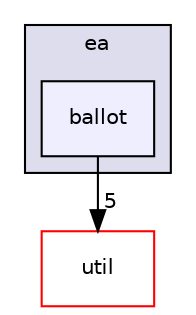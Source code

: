 digraph "include/protocol/ea/ballot" {
  compound=true
  node [ fontsize="10", fontname="Helvetica"];
  edge [ labelfontsize="10", labelfontname="Helvetica"];
  subgraph clusterdir_acd03ab7931d467c93ed24c14f991f7e {
    graph [ bgcolor="#ddddee", pencolor="black", label="ea" fontname="Helvetica", fontsize="10", URL="dir_acd03ab7931d467c93ed24c14f991f7e.html"]
  dir_7558e65ef890d91634ae2756a8039a9a [shape=box, label="ballot", style="filled", fillcolor="#eeeeff", pencolor="black", URL="dir_7558e65ef890d91634ae2756a8039a9a.html"];
  }
  dir_586ad3c2f85d776b984733890d824e3e [shape=box label="util" fillcolor="white" style="filled" color="red" URL="dir_586ad3c2f85d776b984733890d824e3e.html"];
  dir_7558e65ef890d91634ae2756a8039a9a->dir_586ad3c2f85d776b984733890d824e3e [headlabel="5", labeldistance=1.5 headhref="dir_000004_000012.html"];
}
